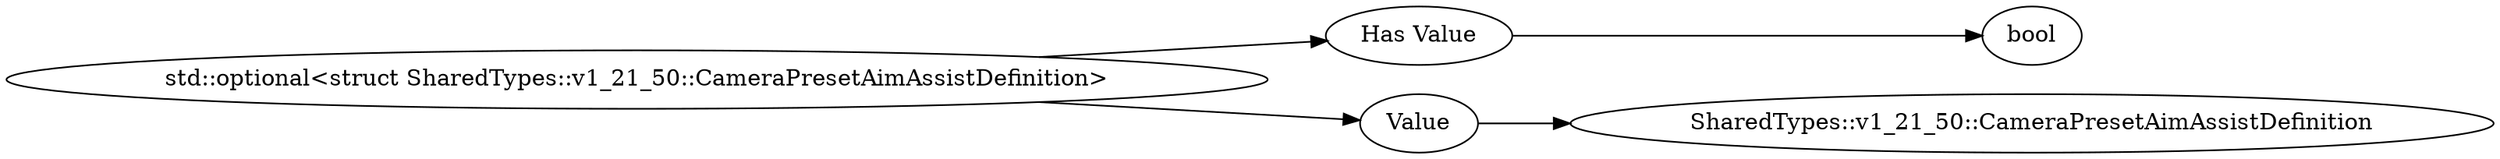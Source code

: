 digraph "std::optional<struct SharedTypes::v1_21_50::CameraPresetAimAssistDefinition>" {
rankdir = LR
72
72 -> 73
73 -> 74
72 -> 75
75 -> 93

72 [label="std::optional<struct SharedTypes::v1_21_50::CameraPresetAimAssistDefinition>",comment="name: \"std::optional<struct SharedTypes::v1_21_50::CameraPresetAimAssistDefinition>\", typeName: \"\", id: 72, branchId: 0, recurseId: -1, attributes: 0, notes: \"\""];
73 [label="Has Value",comment="name: \"Has Value\", typeName: \"\", id: 73, branchId: 0, recurseId: -1, attributes: 0, notes: \"If true, follow with appropriate data type, otherwise nothing\""];
74 [label="bool",comment="name: \"bool\", typeName: \"\", id: 74, branchId: 0, recurseId: -1, attributes: 512, notes: \"\""];
75 [label="Value",comment="name: \"Value\", typeName: \"SharedTypes::v1_21_50::CameraPresetAimAssistDefinition\", id: 75, branchId: 0, recurseId: -1, attributes: 256, notes: \"\""];
93 [label="SharedTypes::v1_21_50::CameraPresetAimAssistDefinition",comment="name: \"SharedTypes::v1_21_50::CameraPresetAimAssistDefinition\", typeName: \"\", id: 93, branchId: 0, recurseId: -1, attributes: 512, notes: \"\""];
{ rank = max;74;93}

}
